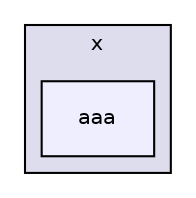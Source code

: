digraph "gulp-src/node_modules/gulp/node_modules/liftoff/node_modules/resolve/test/node_path/x/aaa" {
  compound=true
  node [ fontsize="10", fontname="Helvetica"];
  edge [ labelfontsize="10", labelfontname="Helvetica"];
  subgraph clusterdir_2c2ac92972c1159b285a6b3afbfd20d7 {
    graph [ bgcolor="#ddddee", pencolor="black", label="x" fontname="Helvetica", fontsize="10", URL="dir_2c2ac92972c1159b285a6b3afbfd20d7.html"]
  dir_0fd9c5dfa94c6e4e16fc1143e3b1b74c [shape=box, label="aaa", style="filled", fillcolor="#eeeeff", pencolor="black", URL="dir_0fd9c5dfa94c6e4e16fc1143e3b1b74c.html"];
  }
}
